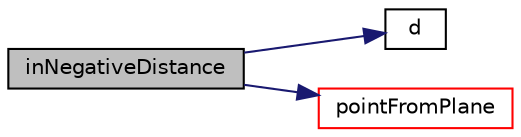 digraph "inNegativeDistance"
{
 // LATEX_PDF_SIZE
  edge [fontname="Helvetica",fontsize="10",labelfontname="Helvetica",labelfontsize="10"];
  node [fontname="Helvetica",fontsize="10",shape=record];
  rankdir="LR";
  Node1 [label="inNegativeDistance",height=0.2,width=0.4,color="black", fillcolor="grey75", style="filled", fontcolor="black",tooltip=" "];
  Node1 -> Node2 [color="midnightblue",fontsize="10",style="solid",fontname="Helvetica"];
  Node2 [label="d",height=0.2,width=0.4,color="black", fillcolor="white", style="filled",URL="$classpFlow_1_1infinitePlane.html#a5c4162b5387df60be88aa9709090c5b0",tooltip=" "];
  Node1 -> Node3 [color="midnightblue",fontsize="10",style="solid",fontname="Helvetica"];
  Node3 [label="pointFromPlane",height=0.2,width=0.4,color="red", fillcolor="white", style="filled",URL="$classpFlow_1_1infinitePlane.html#ac7896cbebfb76bc62d4bf826d996d0c6",tooltip=" "];
}
